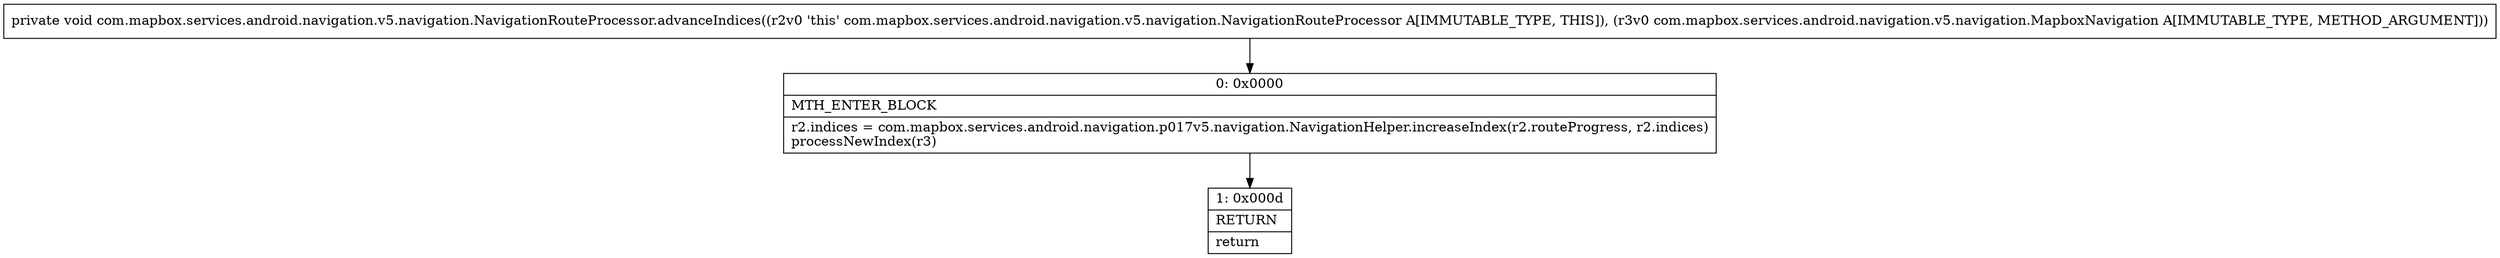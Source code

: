 digraph "CFG forcom.mapbox.services.android.navigation.v5.navigation.NavigationRouteProcessor.advanceIndices(Lcom\/mapbox\/services\/android\/navigation\/v5\/navigation\/MapboxNavigation;)V" {
Node_0 [shape=record,label="{0\:\ 0x0000|MTH_ENTER_BLOCK\l|r2.indices = com.mapbox.services.android.navigation.p017v5.navigation.NavigationHelper.increaseIndex(r2.routeProgress, r2.indices)\lprocessNewIndex(r3)\l}"];
Node_1 [shape=record,label="{1\:\ 0x000d|RETURN\l|return\l}"];
MethodNode[shape=record,label="{private void com.mapbox.services.android.navigation.v5.navigation.NavigationRouteProcessor.advanceIndices((r2v0 'this' com.mapbox.services.android.navigation.v5.navigation.NavigationRouteProcessor A[IMMUTABLE_TYPE, THIS]), (r3v0 com.mapbox.services.android.navigation.v5.navigation.MapboxNavigation A[IMMUTABLE_TYPE, METHOD_ARGUMENT])) }"];
MethodNode -> Node_0;
Node_0 -> Node_1;
}

